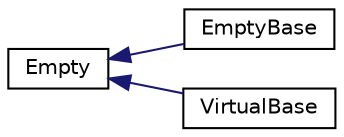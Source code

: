 digraph "Graphical Class Hierarchy"
{
  edge [fontname="Helvetica",fontsize="10",labelfontname="Helvetica",labelfontsize="10"];
  node [fontname="Helvetica",fontsize="10",shape=record];
  rankdir="LR";
  Node0 [label="Empty",height=0.2,width=0.4,color="black", fillcolor="white", style="filled",URL="$class_empty.html"];
  Node0 -> Node1 [dir="back",color="midnightblue",fontsize="10",style="solid",fontname="Helvetica"];
  Node1 [label="EmptyBase",height=0.2,width=0.4,color="black", fillcolor="white", style="filled",URL="$struct_empty_base.html"];
  Node0 -> Node2 [dir="back",color="midnightblue",fontsize="10",style="solid",fontname="Helvetica"];
  Node2 [label="VirtualBase",height=0.2,width=0.4,color="black", fillcolor="white", style="filled",URL="$struct_virtual_base.html"];
}

